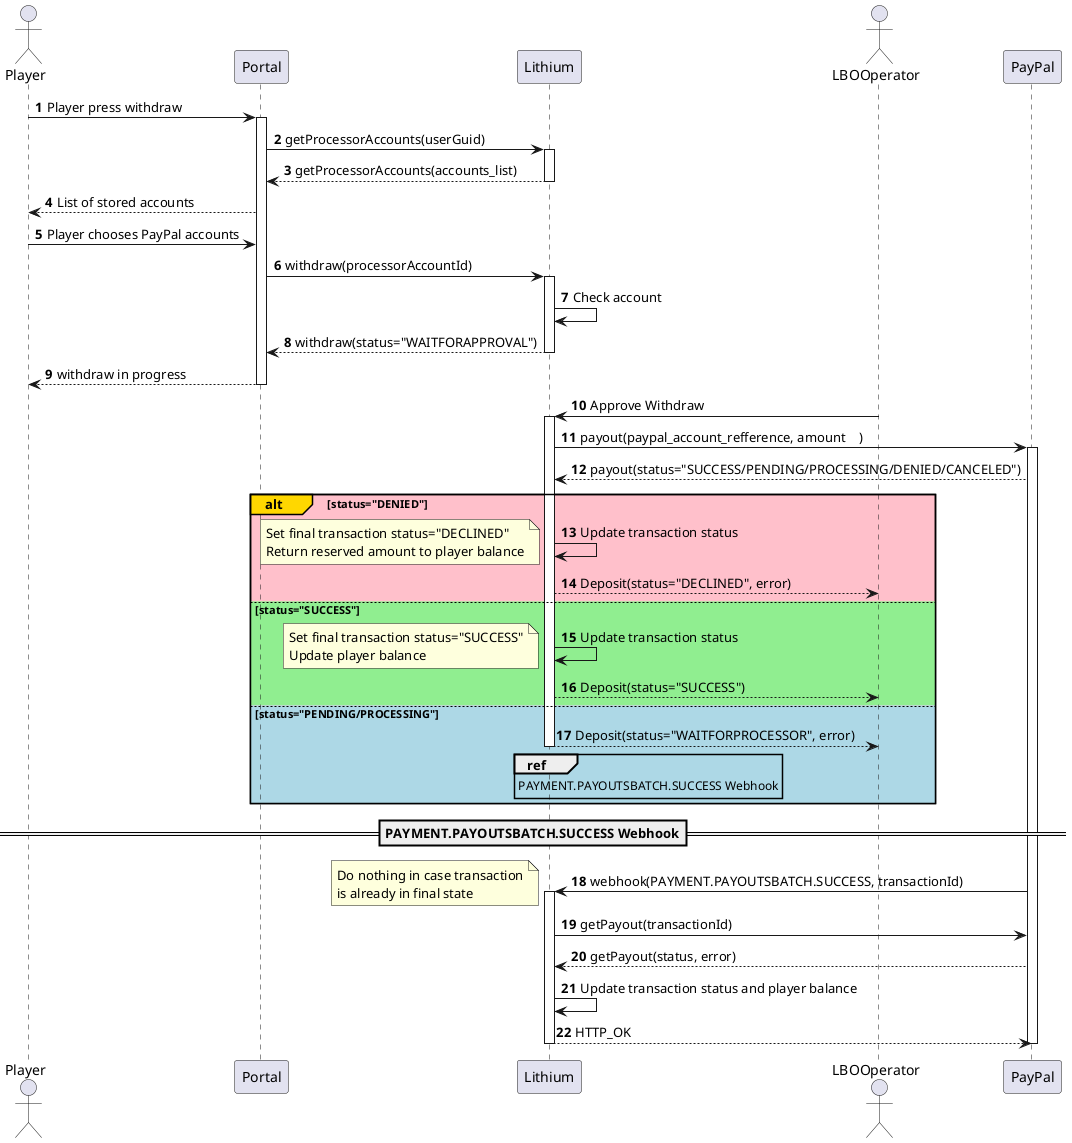 .PayPal Withdraw Flow
[plantuml]
----

@startuml

actor Player
participant Portal
participant Lithium
actor LBOOperator
participant PayPal

autonumber

Player -> Portal  : Player press withdraw
activate Portal
Portal -> Lithium : getProcessorAccounts(userGuid)
activate Lithium
Lithium --> Portal : getProcessorAccounts(accounts_list)
deactivate Lithium
Portal--> Player: List of stored accounts
Player -> Portal : Player chooses PayPal accounts
Portal -> Lithium : withdraw(processorAccountId)
activate Lithium
Lithium -> Lithium : Check account
Lithium --> Portal : withdraw(status="WAITFORAPPROVAL")
deactivate Lithium
Portal --> Player : withdraw in progress
deactivate Portal

LBOOperator -> Lithium : Approve Withdraw
activate Lithium
Lithium -> PayPal : payout(paypal_account_refference, amount    )
activate PayPal
PayPal --> Lithium : payout(status="SUCCESS/PENDING/PROCESSING/DENIED/CANCELED")


alt#Gold  #Pink status="DENIED"
    Lithium -> Lithium: Update transaction status
    note left
        Set final transaction status="DECLINED"
        Return reserved amount to player balance
    end note
    Lithium --> LBOOperator: Deposit(status="DECLINED", error)
else #LightGreen status="SUCCESS"
    Lithium -> Lithium: Update transaction status
    note left
        Set final transaction status="SUCCESS"
        Update player balance
    end note
    Lithium --> LBOOperator: Deposit(status="SUCCESS")
else #LightBlue status="PENDING/PROCESSING"
    Lithium --> LBOOperator: Deposit(status="WAITFORPROCESSOR", error)
    ref over Lithium: PAYMENT.PAYOUTSBATCH.SUCCESS Webhook
    deactivate Lithium
end

 == PAYMENT.PAYOUTSBATCH.SUCCESS Webhook==
    PayPal -> Lithium : webhook(PAYMENT.PAYOUTSBATCH.SUCCESS, transactionId)
    note left
         Do nothing in case transaction
         is already in final state
     end note
    activate Lithium
    Lithium -> PayPal: getPayout(transactionId)
    PayPal --> Lithium: getPayout(status, error)
    Lithium -> Lithium: Update transaction status and player balance
    Lithium --> PayPal: HTTP_OK
    deactivate Lithium
    deactivate PayPal
@enduml
